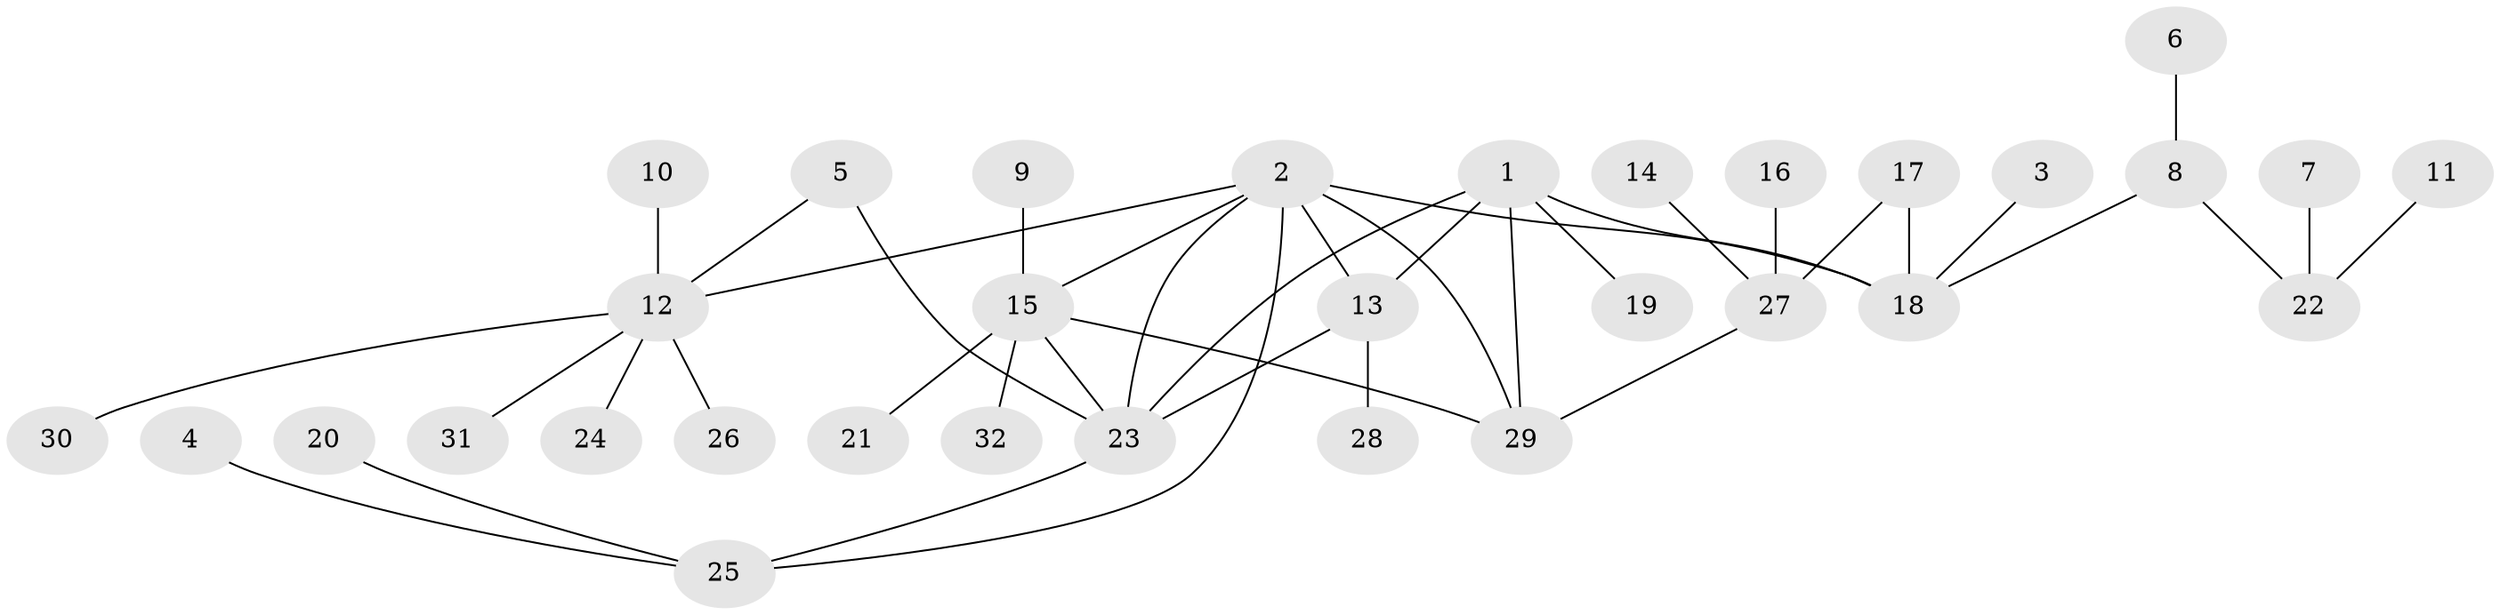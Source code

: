 // original degree distribution, {8: 0.02040816326530612, 6: 0.04081632653061224, 5: 0.061224489795918366, 4: 0.10204081632653061, 3: 0.02040816326530612, 7: 0.04081632653061224, 1: 0.5306122448979592, 2: 0.1836734693877551}
// Generated by graph-tools (version 1.1) at 2025/37/03/04/25 23:37:39]
// undirected, 32 vertices, 40 edges
graph export_dot {
  node [color=gray90,style=filled];
  1;
  2;
  3;
  4;
  5;
  6;
  7;
  8;
  9;
  10;
  11;
  12;
  13;
  14;
  15;
  16;
  17;
  18;
  19;
  20;
  21;
  22;
  23;
  24;
  25;
  26;
  27;
  28;
  29;
  30;
  31;
  32;
  1 -- 13 [weight=1.0];
  1 -- 18 [weight=1.0];
  1 -- 19 [weight=1.0];
  1 -- 23 [weight=1.0];
  1 -- 29 [weight=1.0];
  2 -- 12 [weight=1.0];
  2 -- 13 [weight=1.0];
  2 -- 15 [weight=1.0];
  2 -- 18 [weight=2.0];
  2 -- 23 [weight=1.0];
  2 -- 25 [weight=1.0];
  2 -- 29 [weight=1.0];
  3 -- 18 [weight=1.0];
  4 -- 25 [weight=1.0];
  5 -- 12 [weight=1.0];
  5 -- 23 [weight=1.0];
  6 -- 8 [weight=1.0];
  7 -- 22 [weight=1.0];
  8 -- 18 [weight=1.0];
  8 -- 22 [weight=1.0];
  9 -- 15 [weight=1.0];
  10 -- 12 [weight=1.0];
  11 -- 22 [weight=1.0];
  12 -- 24 [weight=1.0];
  12 -- 26 [weight=1.0];
  12 -- 30 [weight=1.0];
  12 -- 31 [weight=1.0];
  13 -- 23 [weight=1.0];
  13 -- 28 [weight=1.0];
  14 -- 27 [weight=1.0];
  15 -- 21 [weight=1.0];
  15 -- 23 [weight=1.0];
  15 -- 29 [weight=1.0];
  15 -- 32 [weight=1.0];
  16 -- 27 [weight=1.0];
  17 -- 18 [weight=1.0];
  17 -- 27 [weight=1.0];
  20 -- 25 [weight=1.0];
  23 -- 25 [weight=1.0];
  27 -- 29 [weight=1.0];
}
